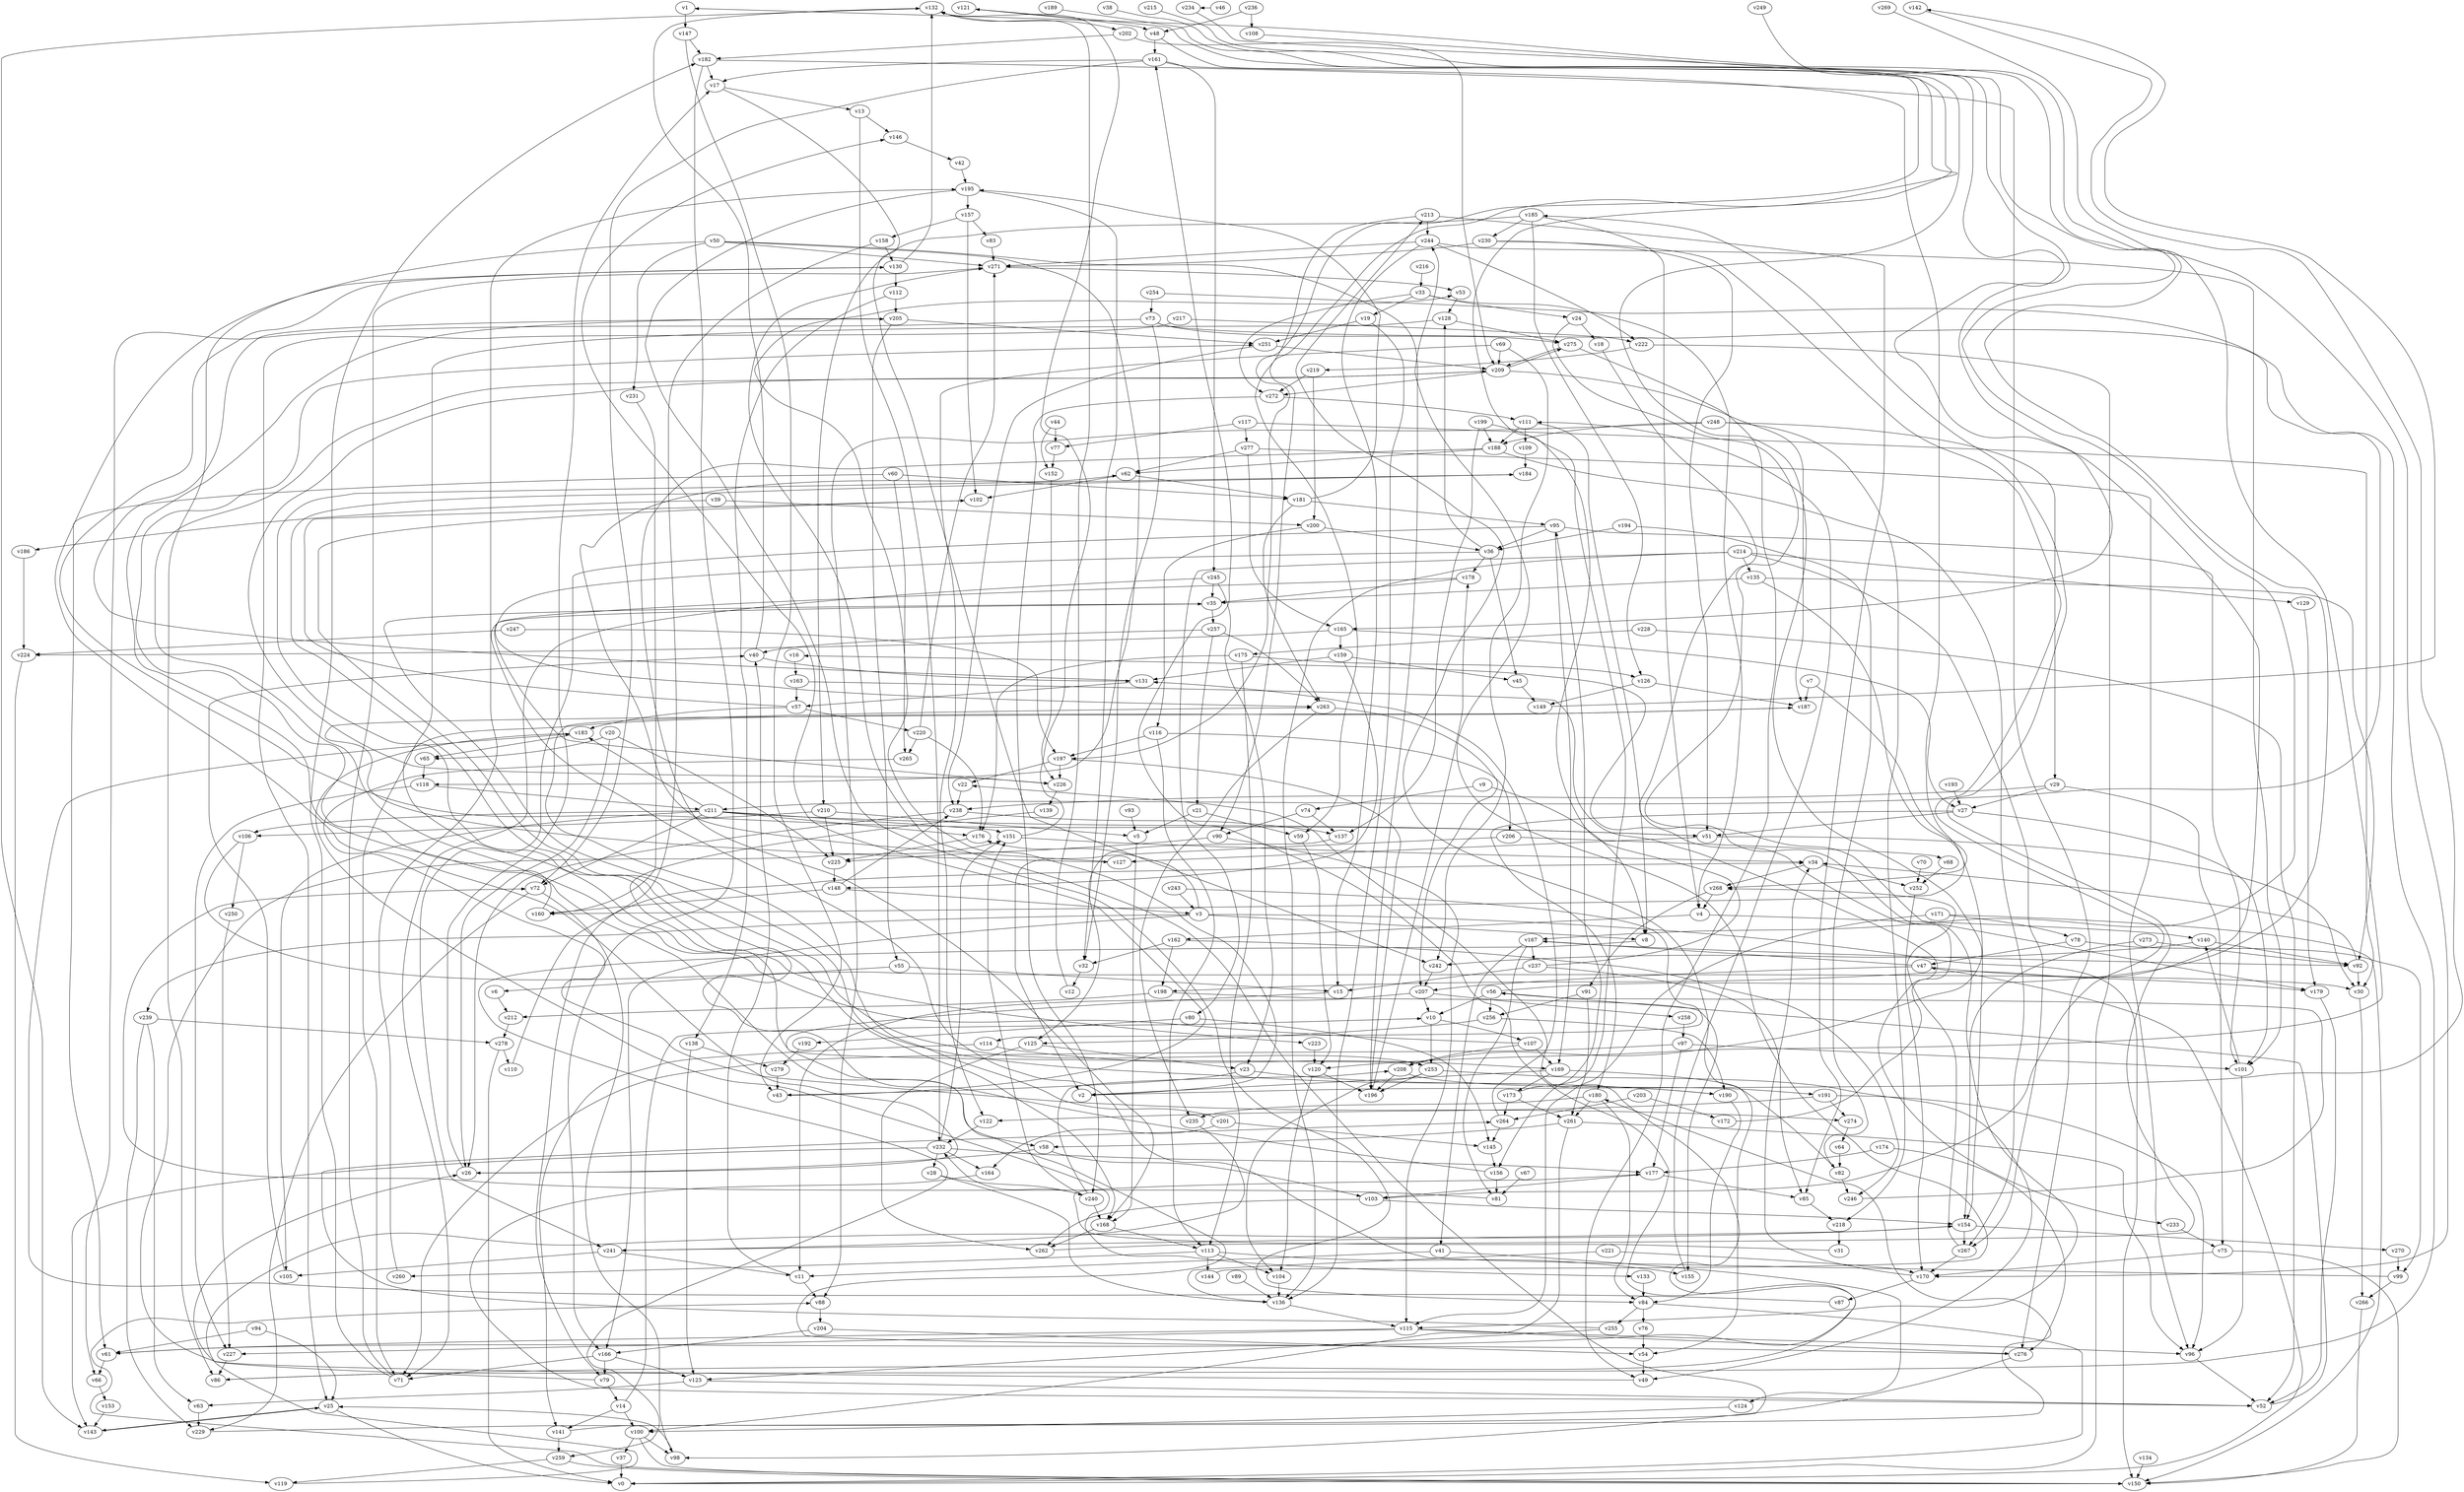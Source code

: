 // Benchmark game 406 - 280 vertices
// time_bound: 102
// targets: v258
digraph G {
    v0 [name="v0", player=0];
    v1 [name="v1", player=0];
    v2 [name="v2", player=0];
    v3 [name="v3", player=0];
    v4 [name="v4", player=0];
    v5 [name="v5", player=1];
    v6 [name="v6", player=0];
    v7 [name="v7", player=0];
    v8 [name="v8", player=1];
    v9 [name="v9", player=0];
    v10 [name="v10", player=0];
    v11 [name="v11", player=0];
    v12 [name="v12", player=0];
    v13 [name="v13", player=0];
    v14 [name="v14", player=1];
    v15 [name="v15", player=0];
    v16 [name="v16", player=1];
    v17 [name="v17", player=0];
    v18 [name="v18", player=0];
    v19 [name="v19", player=1];
    v20 [name="v20", player=1];
    v21 [name="v21", player=0];
    v22 [name="v22", player=1];
    v23 [name="v23", player=1];
    v24 [name="v24", player=1];
    v25 [name="v25", player=0];
    v26 [name="v26", player=0];
    v27 [name="v27", player=1];
    v28 [name="v28", player=1];
    v29 [name="v29", player=0];
    v30 [name="v30", player=0];
    v31 [name="v31", player=0];
    v32 [name="v32", player=1];
    v33 [name="v33", player=1];
    v34 [name="v34", player=0];
    v35 [name="v35", player=1];
    v36 [name="v36", player=0];
    v37 [name="v37", player=0];
    v38 [name="v38", player=0];
    v39 [name="v39", player=1];
    v40 [name="v40", player=1];
    v41 [name="v41", player=1];
    v42 [name="v42", player=1];
    v43 [name="v43", player=1];
    v44 [name="v44", player=0];
    v45 [name="v45", player=1];
    v46 [name="v46", player=1];
    v47 [name="v47", player=1];
    v48 [name="v48", player=1];
    v49 [name="v49", player=0];
    v50 [name="v50", player=0];
    v51 [name="v51", player=0];
    v52 [name="v52", player=1];
    v53 [name="v53", player=0];
    v54 [name="v54", player=0];
    v55 [name="v55", player=0];
    v56 [name="v56", player=0];
    v57 [name="v57", player=1];
    v58 [name="v58", player=0];
    v59 [name="v59", player=0];
    v60 [name="v60", player=0];
    v61 [name="v61", player=0];
    v62 [name="v62", player=1];
    v63 [name="v63", player=0];
    v64 [name="v64", player=1];
    v65 [name="v65", player=0];
    v66 [name="v66", player=1];
    v67 [name="v67", player=1];
    v68 [name="v68", player=1];
    v69 [name="v69", player=0];
    v70 [name="v70", player=1];
    v71 [name="v71", player=0];
    v72 [name="v72", player=1];
    v73 [name="v73", player=0];
    v74 [name="v74", player=1];
    v75 [name="v75", player=0];
    v76 [name="v76", player=1];
    v77 [name="v77", player=1];
    v78 [name="v78", player=1];
    v79 [name="v79", player=1];
    v80 [name="v80", player=1];
    v81 [name="v81", player=0];
    v82 [name="v82", player=1];
    v83 [name="v83", player=1];
    v84 [name="v84", player=0];
    v85 [name="v85", player=0];
    v86 [name="v86", player=1];
    v87 [name="v87", player=1];
    v88 [name="v88", player=1];
    v89 [name="v89", player=0];
    v90 [name="v90", player=1];
    v91 [name="v91", player=1];
    v92 [name="v92", player=1];
    v93 [name="v93", player=0];
    v94 [name="v94", player=0];
    v95 [name="v95", player=1];
    v96 [name="v96", player=0];
    v97 [name="v97", player=1];
    v98 [name="v98", player=0];
    v99 [name="v99", player=1];
    v100 [name="v100", player=0];
    v101 [name="v101", player=1];
    v102 [name="v102", player=1];
    v103 [name="v103", player=1];
    v104 [name="v104", player=0];
    v105 [name="v105", player=0];
    v106 [name="v106", player=0];
    v107 [name="v107", player=1];
    v108 [name="v108", player=1];
    v109 [name="v109", player=1];
    v110 [name="v110", player=0];
    v111 [name="v111", player=1];
    v112 [name="v112", player=0];
    v113 [name="v113", player=1];
    v114 [name="v114", player=1];
    v115 [name="v115", player=0];
    v116 [name="v116", player=0];
    v117 [name="v117", player=1];
    v118 [name="v118", player=0];
    v119 [name="v119", player=1];
    v120 [name="v120", player=1];
    v121 [name="v121", player=1];
    v122 [name="v122", player=1];
    v123 [name="v123", player=1];
    v124 [name="v124", player=1];
    v125 [name="v125", player=0];
    v126 [name="v126", player=1];
    v127 [name="v127", player=1];
    v128 [name="v128", player=0];
    v129 [name="v129", player=1];
    v130 [name="v130", player=0];
    v131 [name="v131", player=1];
    v132 [name="v132", player=1];
    v133 [name="v133", player=1];
    v134 [name="v134", player=1];
    v135 [name="v135", player=0];
    v136 [name="v136", player=1];
    v137 [name="v137", player=0];
    v138 [name="v138", player=0];
    v139 [name="v139", player=0];
    v140 [name="v140", player=0];
    v141 [name="v141", player=0];
    v142 [name="v142", player=0];
    v143 [name="v143", player=0];
    v144 [name="v144", player=1];
    v145 [name="v145", player=0];
    v146 [name="v146", player=1];
    v147 [name="v147", player=1];
    v148 [name="v148", player=1];
    v149 [name="v149", player=1];
    v150 [name="v150", player=1];
    v151 [name="v151", player=0];
    v152 [name="v152", player=1];
    v153 [name="v153", player=1];
    v154 [name="v154", player=0];
    v155 [name="v155", player=0];
    v156 [name="v156", player=0];
    v157 [name="v157", player=1];
    v158 [name="v158", player=1];
    v159 [name="v159", player=0];
    v160 [name="v160", player=1];
    v161 [name="v161", player=0];
    v162 [name="v162", player=1];
    v163 [name="v163", player=1];
    v164 [name="v164", player=1];
    v165 [name="v165", player=1];
    v166 [name="v166", player=1];
    v167 [name="v167", player=1];
    v168 [name="v168", player=1];
    v169 [name="v169", player=0];
    v170 [name="v170", player=1];
    v171 [name="v171", player=0];
    v172 [name="v172", player=0];
    v173 [name="v173", player=0];
    v174 [name="v174", player=0];
    v175 [name="v175", player=0];
    v176 [name="v176", player=1];
    v177 [name="v177", player=0];
    v178 [name="v178", player=1];
    v179 [name="v179", player=1];
    v180 [name="v180", player=1];
    v181 [name="v181", player=0];
    v182 [name="v182", player=0];
    v183 [name="v183", player=0];
    v184 [name="v184", player=1];
    v185 [name="v185", player=0];
    v186 [name="v186", player=0];
    v187 [name="v187", player=1];
    v188 [name="v188", player=0];
    v189 [name="v189", player=0];
    v190 [name="v190", player=1];
    v191 [name="v191", player=0];
    v192 [name="v192", player=1];
    v193 [name="v193", player=0];
    v194 [name="v194", player=1];
    v195 [name="v195", player=0];
    v196 [name="v196", player=1];
    v197 [name="v197", player=0];
    v198 [name="v198", player=1];
    v199 [name="v199", player=0];
    v200 [name="v200", player=0];
    v201 [name="v201", player=0];
    v202 [name="v202", player=1];
    v203 [name="v203", player=1];
    v204 [name="v204", player=0];
    v205 [name="v205", player=1];
    v206 [name="v206", player=1];
    v207 [name="v207", player=1];
    v208 [name="v208", player=1];
    v209 [name="v209", player=0];
    v210 [name="v210", player=0];
    v211 [name="v211", player=0];
    v212 [name="v212", player=1];
    v213 [name="v213", player=1];
    v214 [name="v214", player=1];
    v215 [name="v215", player=0];
    v216 [name="v216", player=1];
    v217 [name="v217", player=0];
    v218 [name="v218", player=0];
    v219 [name="v219", player=1];
    v220 [name="v220", player=0];
    v221 [name="v221", player=0];
    v222 [name="v222", player=0];
    v223 [name="v223", player=1];
    v224 [name="v224", player=1];
    v225 [name="v225", player=0];
    v226 [name="v226", player=0];
    v227 [name="v227", player=0];
    v228 [name="v228", player=1];
    v229 [name="v229", player=0];
    v230 [name="v230", player=1];
    v231 [name="v231", player=0];
    v232 [name="v232", player=1];
    v233 [name="v233", player=1];
    v234 [name="v234", player=0];
    v235 [name="v235", player=1];
    v236 [name="v236", player=0];
    v237 [name="v237", player=1];
    v238 [name="v238", player=0];
    v239 [name="v239", player=1];
    v240 [name="v240", player=0];
    v241 [name="v241", player=1];
    v242 [name="v242", player=0];
    v243 [name="v243", player=0];
    v244 [name="v244", player=0];
    v245 [name="v245", player=0];
    v246 [name="v246", player=0];
    v247 [name="v247", player=0];
    v248 [name="v248", player=1];
    v249 [name="v249", player=1];
    v250 [name="v250", player=0];
    v251 [name="v251", player=1];
    v252 [name="v252", player=1];
    v253 [name="v253", player=0];
    v254 [name="v254", player=0];
    v255 [name="v255", player=0];
    v256 [name="v256", player=0];
    v257 [name="v257", player=1];
    v258 [name="v258", player=0, target=1];
    v259 [name="v259", player=1];
    v260 [name="v260", player=1];
    v261 [name="v261", player=1];
    v262 [name="v262", player=0];
    v263 [name="v263", player=0];
    v264 [name="v264", player=1];
    v265 [name="v265", player=0];
    v266 [name="v266", player=1];
    v267 [name="v267", player=1];
    v268 [name="v268", player=1];
    v269 [name="v269", player=0];
    v270 [name="v270", player=1];
    v271 [name="v271", player=0];
    v272 [name="v272", player=0];
    v273 [name="v273", player=0];
    v274 [name="v274", player=1];
    v275 [name="v275", player=1];
    v276 [name="v276", player=1];
    v277 [name="v277", player=0];
    v278 [name="v278", player=0];
    v279 [name="v279", player=0];

    v0 -> v47 [constraint="t < 13"];
    v1 -> v147;
    v2 -> v53 [constraint="t < 13"];
    v3 -> v176;
    v4 -> v140;
    v5 -> v168;
    v6 -> v212;
    v7 -> v268 [constraint="t < 10"];
    v8 -> v259 [constraint="t >= 2"];
    v9 -> v74;
    v10 -> v253;
    v11 -> v88;
    v12 -> v132;
    v13 -> v146;
    v14 -> v100;
    v15 -> v253 [constraint="t >= 1"];
    v16 -> v163;
    v17 -> v242 [constraint="t mod 4 == 2"];
    v18 -> v115 [constraint="t < 14"];
    v19 -> v136;
    v20 -> v65;
    v21 -> v5;
    v22 -> v238;
    v23 -> v43;
    v24 -> v179 [constraint="t < 5"];
    v25 -> v0;
    v26 -> v130 [constraint="t >= 1"];
    v27 -> v180 [constraint="t >= 4"];
    v28 -> v136;
    v29 -> v238 [constraint="t mod 2 == 1"];
    v30 -> v266;
    v31 -> v177 [constraint="t < 11"];
    v32 -> v12;
    v33 -> v272;
    v34 -> v268;
    v35 -> v190 [constraint="t >= 1"];
    v36 -> v263 [constraint="t >= 5"];
    v37 -> v0;
    v38 -> v165 [constraint="t < 12"];
    v39 -> v200;
    v40 -> v132;
    v41 -> v124;
    v42 -> v195;
    v43 -> v146 [constraint="t >= 2"];
    v44 -> v77;
    v45 -> v149;
    v46 -> v234 [constraint="t >= 1"];
    v47 -> v167 [constraint="t mod 4 == 1"];
    v48 -> v197 [constraint="t < 9"];
    v49 -> v151 [constraint="t >= 5"];
    v50 -> v118 [constraint="t mod 4 == 0"];
    v51 -> v30;
    v52 -> v56 [constraint="t < 14"];
    v53 -> v128;
    v54 -> v49;
    v55 -> v15;
    v56 -> v1 [constraint="t < 13"];
    v57 -> v102 [constraint="t mod 5 == 1"];
    v58 -> v26;
    v59 -> v120;
    v60 -> v61;
    v61 -> v22 [constraint="t >= 2"];
    v62 -> v102;
    v63 -> v229;
    v64 -> v82;
    v65 -> v118;
    v66 -> v153;
    v67 -> v81;
    v68 -> v252;
    v69 -> v242;
    v70 -> v252;
    v71 -> v182;
    v72 -> v229;
    v73 -> v211 [constraint="t >= 4"];
    v74 -> v137;
    v75 -> v150;
    v76 -> v54;
    v77 -> v152;
    v78 -> v99;
    v79 -> v26 [constraint="t < 10"];
    v80 -> v145;
    v81 -> v72 [constraint="t >= 4"];
    v82 -> v213 [constraint="t >= 4"];
    v83 -> v271;
    v84 -> v255;
    v85 -> v218;
    v86 -> v161 [constraint="t >= 2"];
    v87 -> v183 [constraint="t >= 1"];
    v88 -> v204;
    v89 -> v136;
    v90 -> v225;
    v91 -> v256;
    v92 -> v30;
    v93 -> v5;
    v94 -> v61;
    v95 -> v36;
    v96 -> v52;
    v97 -> v101;
    v98 -> v25 [constraint="t >= 4"];
    v99 -> v35 [constraint="t mod 4 == 3"];
    v100 -> v150;
    v101 -> v140;
    v102 -> v253 [constraint="t < 6"];
    v103 -> v262;
    v104 -> v136;
    v105 -> v40;
    v106 -> v30 [constraint="t mod 3 == 0"];
    v107 -> v209 [constraint="t >= 2"];
    v108 -> v90 [constraint="t mod 3 == 1"];
    v109 -> v184;
    v110 -> v34;
    v111 -> v8;
    v112 -> v205;
    v113 -> v104;
    v114 -> v169;
    v115 -> v61;
    v116 -> v206;
    v117 -> v77;
    v118 -> v211;
    v119 -> v154 [constraint="t >= 1"];
    v120 -> v196;
    v121 -> v48 [constraint="t mod 2 == 0"];
    v122 -> v232;
    v123 -> v52;
    v124 -> v100;
    v125 -> v23;
    v126 -> v149;
    v127 -> v62 [constraint="t < 11"];
    v128 -> v71;
    v129 -> v179;
    v130 -> v51 [constraint="t mod 4 == 0"];
    v131 -> v205 [constraint="t mod 4 == 0"];
    v132 -> v202;
    v133 -> v84;
    v134 -> v150;
    v135 -> v160 [constraint="t >= 3"];
    v136 -> v115;
    v137 -> v125 [constraint="t >= 2"];
    v138 -> v123;
    v139 -> v223 [constraint="t < 13"];
    v140 -> v92;
    v141 -> v180 [constraint="t < 11"];
    v142 -> v2 [constraint="t < 13"];
    v143 -> v25 [constraint="t < 5"];
    v144 -> v244 [constraint="t >= 3"];
    v145 -> v156;
    v146 -> v42;
    v147 -> v182;
    v148 -> v238 [constraint="t >= 5"];
    v149 -> v142 [constraint="t < 14"];
    v150 -> v88 [constraint="t < 5"];
    v151 -> v132 [constraint="t < 13"];
    v152 -> v226;
    v153 -> v143;
    v154 -> v270;
    v155 -> v111;
    v156 -> v184 [constraint="t < 11"];
    v157 -> v83;
    v158 -> v130;
    v159 -> v148 [constraint="t >= 4"];
    v160 -> v251 [constraint="t < 8"];
    v161 -> v245;
    v162 -> v246;
    v163 -> v233 [constraint="t mod 3 == 2"];
    v164 -> v52 [constraint="t mod 3 == 0"];
    v165 -> v224;
    v166 -> v71;
    v167 -> v92;
    v168 -> v262;
    v169 -> v2;
    v170 -> v34;
    v171 -> v150 [constraint="t >= 5"];
    v172 -> v16 [constraint="t >= 3"];
    v173 -> v261;
    v174 -> v177;
    v175 -> v126;
    v176 -> v225;
    v177 -> v103;
    v178 -> v226 [constraint="t >= 4"];
    v179 -> v52;
    v180 -> v84;
    v181 -> v263;
    v182 -> v276;
    v183 -> v133 [constraint="t < 6"];
    v184 -> v168 [constraint="t < 8"];
    v185 -> v210;
    v186 -> v224;
    v187 -> v127 [constraint="t mod 2 == 1"];
    v188 -> v168 [constraint="t < 13"];
    v189 -> v208 [constraint="t < 11"];
    v190 -> v84;
    v191 -> v274;
    v192 -> v279;
    v193 -> v27;
    v194 -> v82;
    v195 -> v84 [constraint="t mod 5 == 4"];
    v196 -> v178;
    v197 -> v22;
    v198 -> v212;
    v199 -> v137;
    v200 -> v116;
    v201 -> v263 [constraint="t mod 3 == 0"];
    v202 -> v209;
    v203 -> v172;
    v204 -> v166;
    v205 -> v58 [constraint="t >= 2"];
    v206 -> v68;
    v207 -> v258;
    v208 -> v196;
    v209 -> v226 [constraint="t mod 5 == 1"];
    v210 -> v106;
    v211 -> v176;
    v212 -> v278;
    v213 -> v59;
    v214 -> v135;
    v215 -> v198 [constraint="t >= 3"];
    v216 -> v33;
    v217 -> v25;
    v218 -> v31;
    v219 -> v200;
    v220 -> v271;
    v221 -> v136;
    v222 -> v0;
    v223 -> v120;
    v224 -> v119;
    v225 -> v148;
    v226 -> v139;
    v227 -> v86;
    v228 -> v175;
    v229 -> v271 [constraint="t mod 4 == 3"];
    v230 -> v103 [constraint="t < 11"];
    v231 -> v160;
    v232 -> v143;
    v233 -> v75;
    v234 -> v167 [constraint="t < 10"];
    v235 -> v241 [constraint="t >= 2"];
    v236 -> v108;
    v237 -> v121 [constraint="t mod 3 == 1"];
    v238 -> v137;
    v239 -> v278;
    v240 -> v168;
    v241 -> v105;
    v242 -> v207;
    v243 -> v114 [constraint="t mod 2 == 1"];
    v244 -> v271;
    v245 -> v71;
    v246 -> v56 [constraint="t >= 3"];
    v247 -> v224;
    v248 -> v218;
    v249 -> v120 [constraint="t >= 4"];
    v250 -> v227;
    v251 -> v209;
    v252 -> v170;
    v253 -> v196;
    v254 -> v86 [constraint="t mod 3 == 1"];
    v255 -> v264 [constraint="t >= 3"];
    v256 -> v125;
    v257 -> v40;
    v258 -> v97;
    v259 -> v150;
    v260 -> v195;
    v261 -> v96;
    v262 -> v185 [constraint="t < 9"];
    v263 -> v235;
    v264 -> v131;
    v265 -> v274 [constraint="t >= 2"];
    v266 -> v150;
    v267 -> v170;
    v268 -> v91;
    v269 -> v170 [constraint="t >= 1"];
    v270 -> v99;
    v271 -> v53;
    v272 -> v111;
    v273 -> v92;
    v274 -> v64;
    v275 -> v209;
    v276 -> v187 [constraint="t >= 1"];
    v277 -> v165;
    v278 -> v110;
    v279 -> v43;
    v278 -> v0;
    v151 -> v34;
    v60 -> v265;
    v181 -> v95;
    v114 -> v141;
    v131 -> v57;
    v20 -> v26;
    v113 -> v260;
    v3 -> v166;
    v50 -> v231;
    v240 -> v151;
    v243 -> v3;
    v92 -> v34;
    v188 -> v62;
    v211 -> v72;
    v161 -> v17;
    v36 -> v178;
    v95 -> v169;
    v80 -> v192;
    v261 -> v100;
    v244 -> v222;
    v244 -> v15;
    v101 -> v96;
    v103 -> v154;
    v259 -> v119;
    v185 -> v4;
    v200 -> v36;
    v113 -> v144;
    v84 -> v0;
    v247 -> v197;
    v20 -> v225;
    v147 -> v43;
    v61 -> v66;
    v178 -> v35;
    v222 -> v219;
    v237 -> v15;
    v248 -> v188;
    v111 -> v188;
    v36 -> v128;
    v207 -> v10;
    v248 -> v88;
    v205 -> v251;
    v158 -> v79;
    v257 -> v263;
    v232 -> v177;
    v198 -> v155;
    v236 -> v48;
    v154 -> v267;
    v10 -> v107;
    v50 -> v271;
    v232 -> v164;
    v94 -> v25;
    v207 -> v11;
    v72 -> v98;
    v191 -> v122;
    v3 -> v239;
    v208 -> v191;
    v138 -> v279;
    v11 -> v40;
    v82 -> v246;
    v97 -> v71;
    v209 -> v187;
    v197 -> v226;
    v213 -> v244;
    v181 -> v195;
    v118 -> v227;
    v182 -> v17;
    v74 -> v90;
    v180 -> v235;
    v268 -> v4;
    v201 -> v164;
    v99 -> v266;
    v255 -> v123;
    v214 -> v80;
    v277 -> v62;
    v100 -> v98;
    v112 -> v138;
    v71 -> v271;
    v35 -> v257;
    v214 -> v129;
    v33 -> v19;
    v107 -> v208;
    v185 -> v126;
    v14 -> v10;
    v245 -> v23;
    v170 -> v87;
    v210 -> v5;
    v211 -> v51;
    v161 -> v72;
    v230 -> v51;
    v26 -> v17;
    v165 -> v159;
    v230 -> v271;
    v264 -> v145;
    v100 -> v37;
    v90 -> v115;
    v115 -> v276;
    v165 -> v27;
    v115 -> v96;
    v171 -> v78;
    v241 -> v11;
    v135 -> v92;
    v23 -> v190;
    v256 -> v190;
    v57 -> v220;
    v253 -> v104;
    v199 -> v188;
    v251 -> v238;
    v240 -> v232;
    v73 -> v32;
    v111 -> v109;
    v97 -> v177;
    v50 -> v86;
    v210 -> v225;
    v161 -> v154;
    v33 -> v24;
    v220 -> v176;
    v277 -> v96;
    v239 -> v229;
    v106 -> v250;
    v123 -> v63;
    v9 -> v8;
    v107 -> v169;
    v135 -> v35;
    v182 -> v166;
    v21 -> v59;
    v73 -> v275;
    v167 -> v81;
    v3 -> v150;
    v24 -> v18;
    v211 -> v151;
    v157 -> v158;
    v206 -> v2;
    v188 -> v267;
    v175 -> v113;
    v244 -> v101;
    v55 -> v6;
    v117 -> v30;
    v201 -> v145;
    v213 -> v85;
    v57 -> v183;
    v25 -> v143;
    v27 -> v51;
    v73 -> v66;
    v173 -> v264;
    v141 -> v259;
    v217 -> v222;
    v211 -> v105;
    v253 -> v49;
    v56 -> v256;
    v159 -> v45;
    v237 -> v85;
    v162 -> v32;
    v167 -> v237;
    v56 -> v10;
    v162 -> v198;
    v148 -> v160;
    v116 -> v197;
    v202 -> v182;
    v209 -> v272;
    v13 -> v232;
    v191 -> v96;
    v219 -> v272;
    v3 -> v8;
    v275 -> v49;
    v177 -> v85;
    v169 -> v54;
    v248 -> v29;
    v159 -> v131;
    v220 -> v265;
    v58 -> v103;
    v183 -> v65;
    v48 -> v161;
    v175 -> v176;
    v263 -> v207;
    v276 -> v98;
    v51 -> v127;
    v232 -> v151;
    v117 -> v277;
    v174 -> v276;
    v41 -> v11;
    v40 -> v131;
    v273 -> v154;
    v240 -> v208;
    v257 -> v21;
    v221 -> v170;
    v140 -> v242;
    v33 -> v4;
    v156 -> v81;
    v205 -> v55;
    v167 -> v41;
    v267 -> v268;
    v199 -> v156;
    v168 -> v113;
    v75 -> v170;
    v166 -> v123;
    v232 -> v28;
    v204 -> v54;
    v62 -> v181;
    v39 -> v186;
    v60 -> v181;
    v29 -> v75;
    v7 -> v187;
    v91 -> v261;
    v47 -> v179;
    v154 -> v241;
    v197 -> v196;
    v157 -> v102;
    v163 -> v57;
    v28 -> v240;
    v95 -> v241;
    v29 -> v27;
    v115 -> v227;
    v120 -> v104;
    v69 -> v122;
    v272 -> v240;
    v125 -> v262;
    v47 -> v207;
    v126 -> v187;
    v180 -> v261;
    v245 -> v35;
    v128 -> v275;
    v69 -> v209;
    v132 -> v143;
    v4 -> v162;
    v171 -> v115;
    v34 -> v252;
    v185 -> v230;
    v84 -> v76;
    v261 -> v58;
    v36 -> v45;
    v113 -> v155;
    v166 -> v79;
    v203 -> v264;
    v95 -> v101;
    v238 -> v26;
    v195 -> v157;
    v17 -> v13;
    v173 -> v95;
    v195 -> v32;
    v50 -> v196;
    v214 -> v136;
    v254 -> v73;
    v211 -> v183;
    v209 -> v275;
    v44 -> v152;
    v194 -> v36;
    v239 -> v63;
    v148 -> v3;
    v19 -> v251;
    v79 -> v14;
    v130 -> v132;
    v228 -> v52;
    v214 -> v267;
    v211 -> v106;
    v78 -> v47;
    v27 -> v101;
    v14 -> v141;
    v169 -> v173;
    v116 -> v113;
    v130 -> v112;
}
